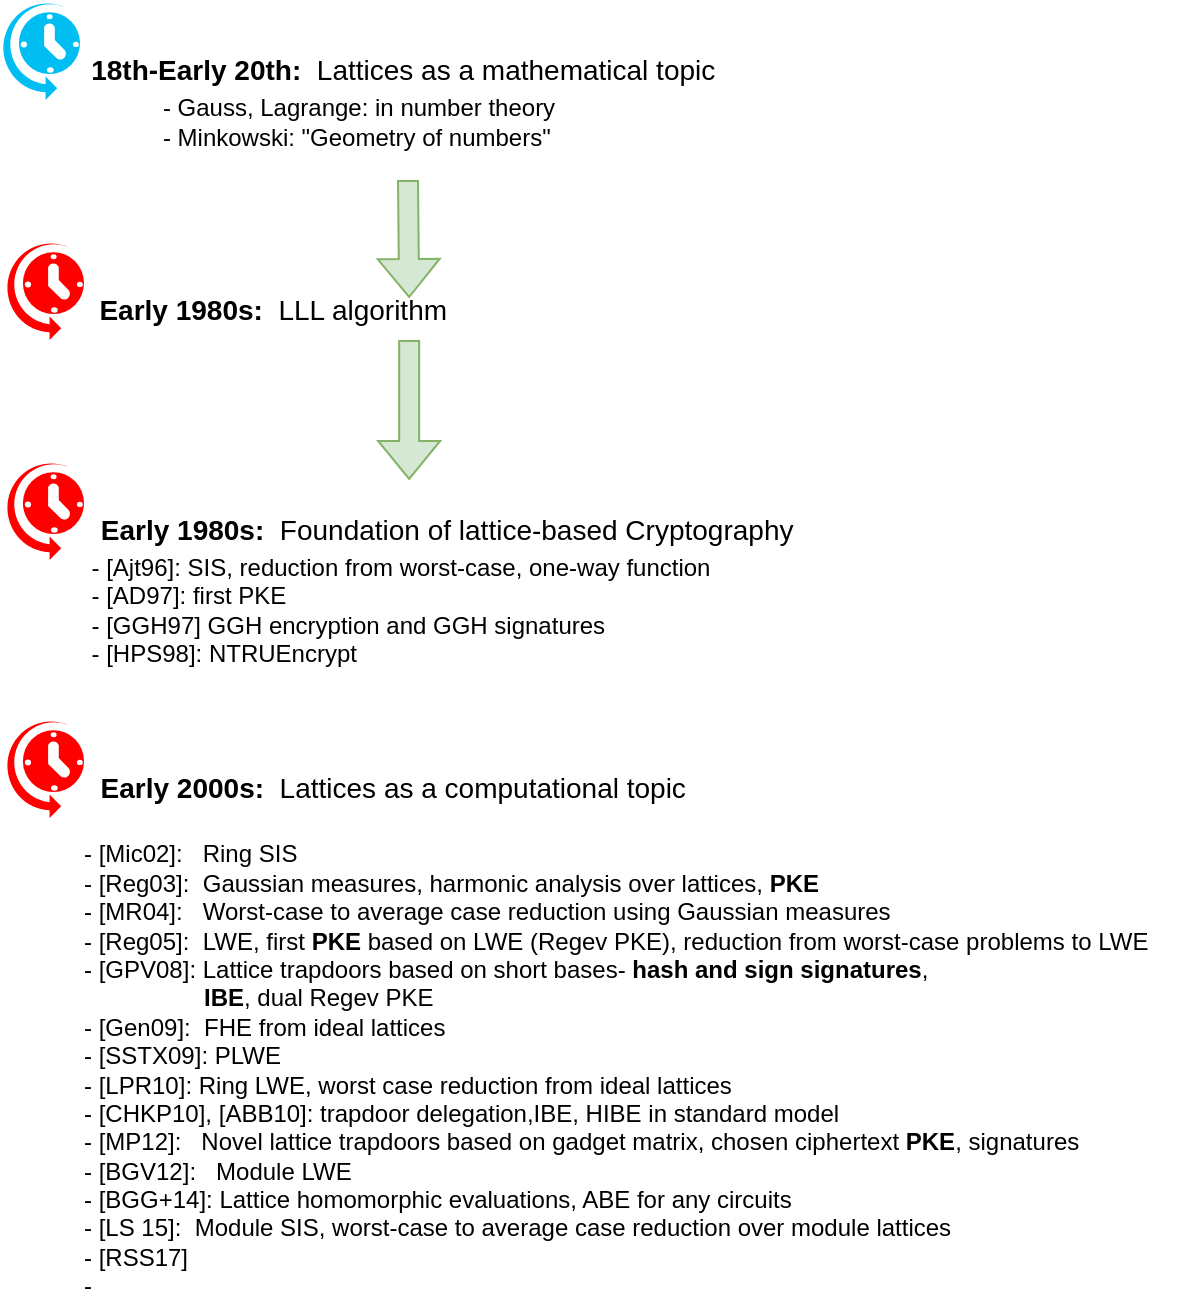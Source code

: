 <mxfile version="17.4.0" type="github">
  <diagram id="xunmXSSXhzcm69lFybiw" name="Page-1">
    <mxGraphModel dx="655" dy="454" grid="1" gridSize="10" guides="1" tooltips="1" connect="1" arrows="1" fold="1" page="1" pageScale="1" pageWidth="827" pageHeight="1169" math="0" shadow="0">
      <root>
        <mxCell id="0" />
        <mxCell id="1" parent="0" />
        <mxCell id="XsHCE-pi_SLKDP9s6OUL-1" value="" style="verticalLabelPosition=bottom;html=1;verticalAlign=top;align=center;strokeColor=none;fillColor=#00BEF2;shape=mxgraph.azure.scheduler;pointerEvents=1;" vertex="1" parent="1">
          <mxGeometry x="76" y="120" width="40" height="50" as="geometry" />
        </mxCell>
        <mxCell id="XsHCE-pi_SLKDP9s6OUL-2" value="&lt;font style=&quot;font-size: 14px&quot;&gt;&lt;b&gt;18th-Early 20th:&lt;/b&gt; &amp;nbsp;Lattices as a mathematical topic &amp;nbsp;&lt;/font&gt;" style="text;html=1;align=center;verticalAlign=middle;resizable=0;points=[];autosize=1;strokeColor=none;fillColor=none;" vertex="1" parent="1">
          <mxGeometry x="111" y="145" width="340" height="20" as="geometry" />
        </mxCell>
        <mxCell id="XsHCE-pi_SLKDP9s6OUL-3" value="" style="shape=flexArrow;endArrow=classic;html=1;rounded=0;fontSize=14;fillColor=#d5e8d4;strokeColor=#82b366;" edge="1" parent="1">
          <mxGeometry width="50" height="50" relative="1" as="geometry">
            <mxPoint x="280" y="210" as="sourcePoint" />
            <mxPoint x="280.58" y="269" as="targetPoint" />
          </mxGeometry>
        </mxCell>
        <mxCell id="XsHCE-pi_SLKDP9s6OUL-4" value="" style="verticalLabelPosition=bottom;html=1;verticalAlign=top;align=center;strokeColor=none;fillColor=#FF0000;shape=mxgraph.azure.scheduler;pointerEvents=1;" vertex="1" parent="1">
          <mxGeometry x="78" y="240" width="40" height="50" as="geometry" />
        </mxCell>
        <mxCell id="XsHCE-pi_SLKDP9s6OUL-5" value="&lt;font style=&quot;font-size: 14px&quot;&gt;&lt;b&gt;Early 1980s:&lt;/b&gt; &amp;nbsp;LLL algorithm &amp;nbsp;&lt;/font&gt;" style="text;html=1;align=center;verticalAlign=middle;resizable=0;points=[];autosize=1;strokeColor=none;fillColor=none;" vertex="1" parent="1">
          <mxGeometry x="116" y="265" width="200" height="20" as="geometry" />
        </mxCell>
        <mxCell id="XsHCE-pi_SLKDP9s6OUL-6" value="" style="shape=flexArrow;endArrow=classic;html=1;rounded=0;fontSize=14;fillColor=#d5e8d4;strokeColor=#82b366;" edge="1" parent="1">
          <mxGeometry width="50" height="50" relative="1" as="geometry">
            <mxPoint x="280.58" y="290" as="sourcePoint" />
            <mxPoint x="280.58" y="360" as="targetPoint" />
          </mxGeometry>
        </mxCell>
        <mxCell id="XsHCE-pi_SLKDP9s6OUL-7" value="" style="verticalLabelPosition=bottom;html=1;verticalAlign=top;align=center;strokeColor=none;fillColor=#FF0000;shape=mxgraph.azure.scheduler;pointerEvents=1;" vertex="1" parent="1">
          <mxGeometry x="78" y="350" width="40" height="50" as="geometry" />
        </mxCell>
        <mxCell id="XsHCE-pi_SLKDP9s6OUL-8" value="&lt;font style=&quot;font-size: 14px&quot;&gt;&lt;b&gt;Early 1980s:&lt;/b&gt; &amp;nbsp;Foundation of lattice-based Cryptography&amp;nbsp;&lt;/font&gt;" style="text;html=1;align=center;verticalAlign=middle;resizable=0;points=[];autosize=1;strokeColor=none;fillColor=none;" vertex="1" parent="1">
          <mxGeometry x="116" y="375" width="370" height="20" as="geometry" />
        </mxCell>
        <mxCell id="XsHCE-pi_SLKDP9s6OUL-9" value="&lt;font style=&quot;font-size: 12px&quot;&gt;- Gauss, Lagrange: in number theory&lt;br&gt;&lt;div style=&quot;text-align: left&quot;&gt;- Minkowski: &quot;Geometry of numbers&quot;&lt;/div&gt;&lt;/font&gt;" style="text;html=1;align=center;verticalAlign=middle;resizable=0;points=[];autosize=1;strokeColor=none;fillColor=none;fontSize=14;" vertex="1" parent="1">
          <mxGeometry x="150" y="160" width="210" height="40" as="geometry" />
        </mxCell>
        <mxCell id="XsHCE-pi_SLKDP9s6OUL-10" value="&lt;div style=&quot;text-align: left&quot;&gt;- [Ajt96]: SIS, reduction from worst-case, one-way function&lt;/div&gt;&lt;div style=&quot;text-align: left&quot;&gt;- [AD97]: first PKE&lt;/div&gt;&lt;div style=&quot;text-align: left&quot;&gt;- [GGH97] GGH encryption and GGH signatures&lt;/div&gt;&lt;div style=&quot;text-align: left&quot;&gt;- [HPS98]: NTRUEncrypt&lt;/div&gt;" style="text;html=1;align=center;verticalAlign=middle;resizable=0;points=[];autosize=1;strokeColor=none;fillColor=none;fontSize=12;" vertex="1" parent="1">
          <mxGeometry x="116" y="395" width="320" height="60" as="geometry" />
        </mxCell>
        <mxCell id="XsHCE-pi_SLKDP9s6OUL-11" value="" style="verticalLabelPosition=bottom;html=1;verticalAlign=top;align=center;strokeColor=none;fillColor=#FF0000;shape=mxgraph.azure.scheduler;pointerEvents=1;" vertex="1" parent="1">
          <mxGeometry x="78" y="479" width="40" height="50" as="geometry" />
        </mxCell>
        <mxCell id="XsHCE-pi_SLKDP9s6OUL-12" value="&lt;font style=&quot;font-size: 14px&quot;&gt;&lt;b&gt;Early 2000s:&lt;/b&gt; &amp;nbsp;Lattices as a computational topic &amp;nbsp;&lt;/font&gt;" style="text;html=1;align=center;verticalAlign=middle;resizable=0;points=[];autosize=1;strokeColor=none;fillColor=none;" vertex="1" parent="1">
          <mxGeometry x="116" y="504" width="320" height="20" as="geometry" />
        </mxCell>
        <mxCell id="XsHCE-pi_SLKDP9s6OUL-13" value="&lt;div&gt;- [Mic02]: &amp;nbsp; Ring SIS&lt;/div&gt;&lt;div&gt;- [Reg03]: &amp;nbsp;Gaussian measures, harmonic analysis over lattices, &lt;b&gt;PKE&lt;/b&gt;&lt;/div&gt;&lt;div&gt;- [MR04]: &amp;nbsp; Worst-case to average case reduction using Gaussian measures&lt;/div&gt;&lt;div&gt;- [Reg05]: &amp;nbsp;LWE, first &lt;b&gt;PKE &lt;/b&gt;based on LWE (Regev PKE), reduction from worst-case problems to LWE&lt;/div&gt;&lt;div&gt;- [GPV08]: Lattice trapdoors based on short bases- &lt;b&gt;hash and sign signatures&lt;/b&gt;,&lt;/div&gt;&lt;div&gt;&lt;b&gt;&amp;nbsp; &amp;nbsp; &amp;nbsp; &amp;nbsp; &amp;nbsp; &amp;nbsp; &amp;nbsp; &amp;nbsp; &amp;nbsp; IBE&lt;/b&gt;, dual Regev PKE&lt;/div&gt;&lt;div&gt;- [Gen09]: &amp;nbsp;FHE from ideal lattices&lt;/div&gt;&lt;div&gt;- [SSTX09]: PLWE&lt;/div&gt;&lt;div&gt;- [LPR10]: Ring LWE, worst case reduction from ideal lattices&lt;br&gt;&lt;/div&gt;&lt;div&gt;- [CHKP10], [ABB10]: trapdoor delegation,IBE, HIBE in standard model&amp;nbsp;&lt;/div&gt;&lt;div&gt;- [MP12]: &amp;nbsp; Novel lattice trapdoors based on gadget matrix, chosen ciphertext&amp;nbsp;&lt;b&gt;PKE&lt;/b&gt;, signatures&lt;/div&gt;&lt;div&gt;- [BGV12]: &amp;nbsp; Module LWE&lt;/div&gt;&lt;div&gt;- [BGG+14]: Lattice homomorphic evaluations, ABE for any circuits&amp;nbsp;&lt;/div&gt;&lt;div&gt;- [LS 15]: &amp;nbsp;Module SIS, worst-case to average case reduction over module lattices&lt;/div&gt;&lt;div&gt;- [RSS17]&amp;nbsp;&lt;/div&gt;&lt;div&gt;-&lt;/div&gt;" style="text;html=1;align=left;verticalAlign=middle;resizable=0;points=[];autosize=1;strokeColor=none;fillColor=none;fontSize=12;" vertex="1" parent="1">
          <mxGeometry x="116" y="540" width="550" height="230" as="geometry" />
        </mxCell>
      </root>
    </mxGraphModel>
  </diagram>
</mxfile>
